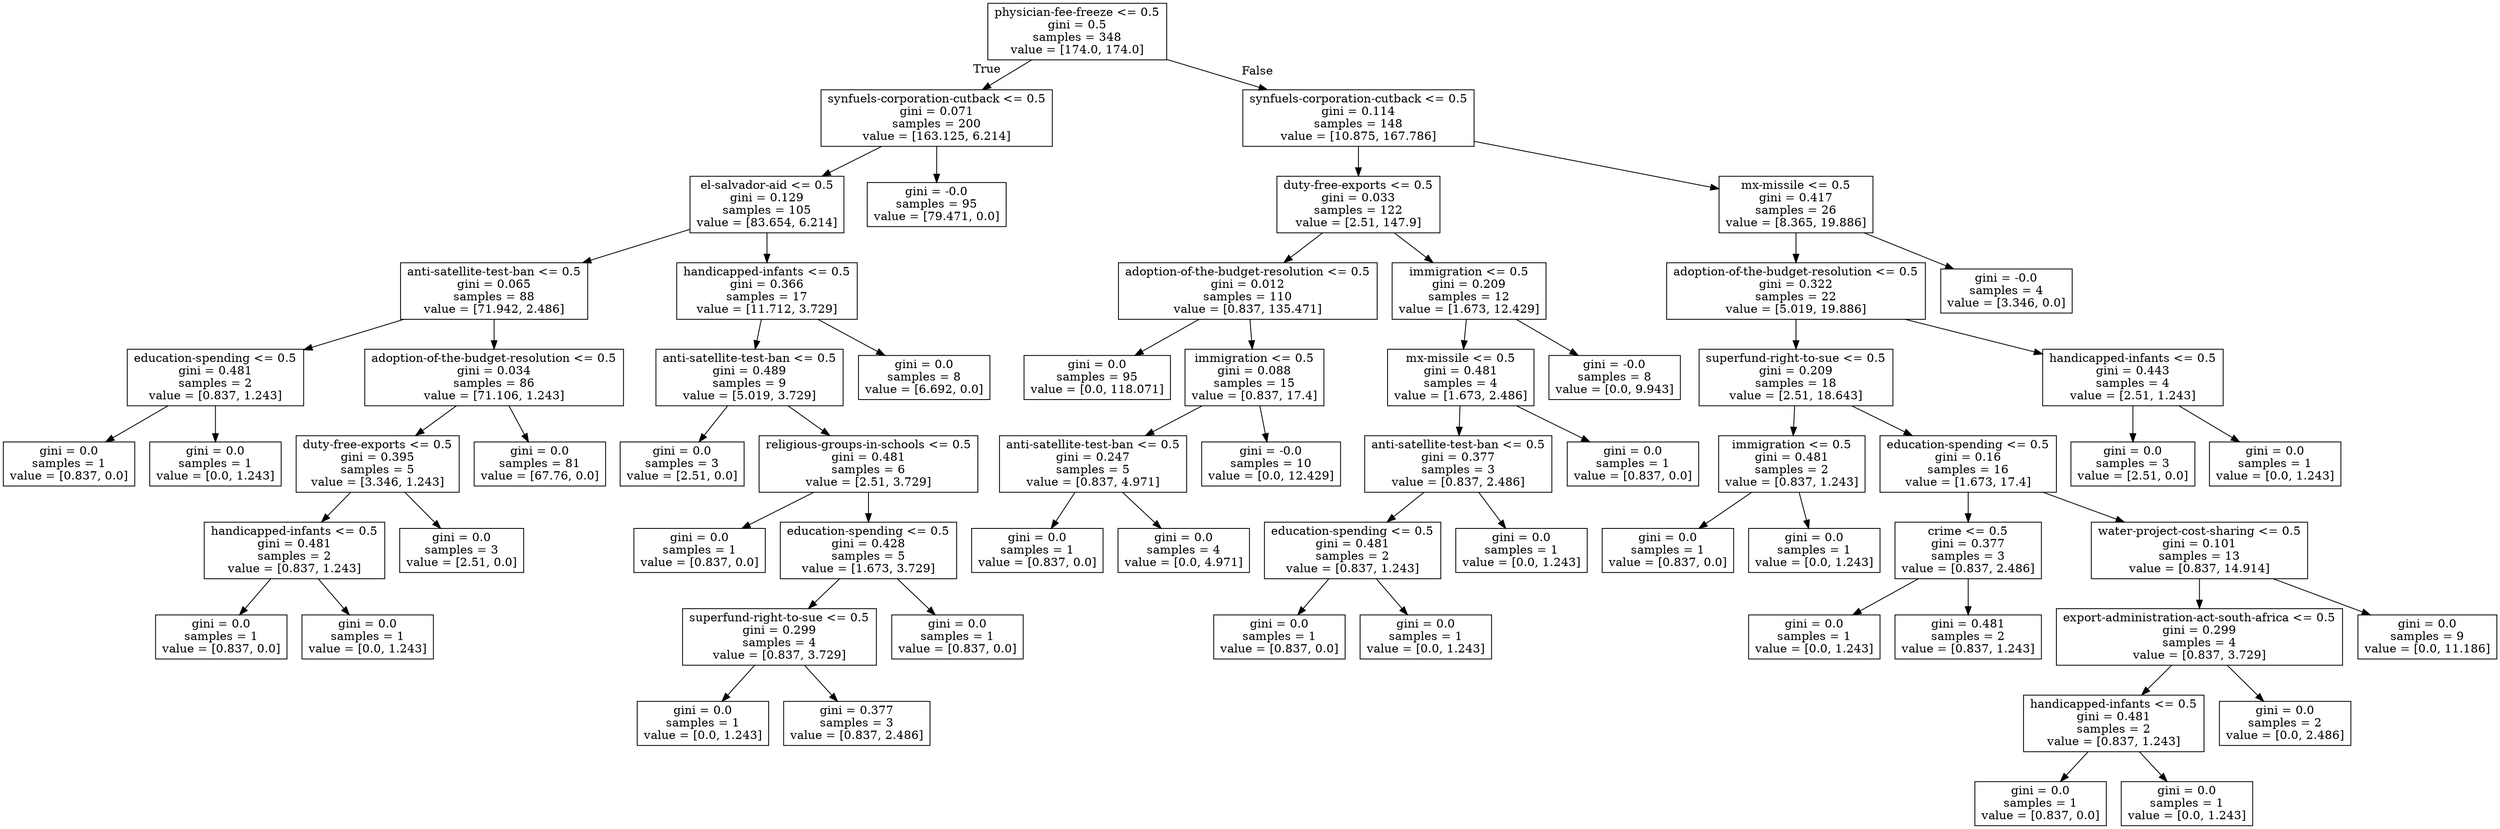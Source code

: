 digraph Tree {
node [shape=box] ;
0 [label="physician-fee-freeze <= 0.5\ngini = 0.5\nsamples = 348\nvalue = [174.0, 174.0]"] ;
1 [label="synfuels-corporation-cutback <= 0.5\ngini = 0.071\nsamples = 200\nvalue = [163.125, 6.214]"] ;
0 -> 1 [labeldistance=2.5, labelangle=45, headlabel="True"] ;
2 [label="el-salvador-aid <= 0.5\ngini = 0.129\nsamples = 105\nvalue = [83.654, 6.214]"] ;
1 -> 2 ;
3 [label="anti-satellite-test-ban <= 0.5\ngini = 0.065\nsamples = 88\nvalue = [71.942, 2.486]"] ;
2 -> 3 ;
4 [label="education-spending <= 0.5\ngini = 0.481\nsamples = 2\nvalue = [0.837, 1.243]"] ;
3 -> 4 ;
5 [label="gini = 0.0\nsamples = 1\nvalue = [0.837, 0.0]"] ;
4 -> 5 ;
6 [label="gini = 0.0\nsamples = 1\nvalue = [0.0, 1.243]"] ;
4 -> 6 ;
7 [label="adoption-of-the-budget-resolution <= 0.5\ngini = 0.034\nsamples = 86\nvalue = [71.106, 1.243]"] ;
3 -> 7 ;
8 [label="duty-free-exports <= 0.5\ngini = 0.395\nsamples = 5\nvalue = [3.346, 1.243]"] ;
7 -> 8 ;
9 [label="handicapped-infants <= 0.5\ngini = 0.481\nsamples = 2\nvalue = [0.837, 1.243]"] ;
8 -> 9 ;
10 [label="gini = 0.0\nsamples = 1\nvalue = [0.837, 0.0]"] ;
9 -> 10 ;
11 [label="gini = 0.0\nsamples = 1\nvalue = [0.0, 1.243]"] ;
9 -> 11 ;
12 [label="gini = 0.0\nsamples = 3\nvalue = [2.51, 0.0]"] ;
8 -> 12 ;
13 [label="gini = 0.0\nsamples = 81\nvalue = [67.76, 0.0]"] ;
7 -> 13 ;
14 [label="handicapped-infants <= 0.5\ngini = 0.366\nsamples = 17\nvalue = [11.712, 3.729]"] ;
2 -> 14 ;
15 [label="anti-satellite-test-ban <= 0.5\ngini = 0.489\nsamples = 9\nvalue = [5.019, 3.729]"] ;
14 -> 15 ;
16 [label="gini = 0.0\nsamples = 3\nvalue = [2.51, 0.0]"] ;
15 -> 16 ;
17 [label="religious-groups-in-schools <= 0.5\ngini = 0.481\nsamples = 6\nvalue = [2.51, 3.729]"] ;
15 -> 17 ;
18 [label="gini = 0.0\nsamples = 1\nvalue = [0.837, 0.0]"] ;
17 -> 18 ;
19 [label="education-spending <= 0.5\ngini = 0.428\nsamples = 5\nvalue = [1.673, 3.729]"] ;
17 -> 19 ;
20 [label="superfund-right-to-sue <= 0.5\ngini = 0.299\nsamples = 4\nvalue = [0.837, 3.729]"] ;
19 -> 20 ;
21 [label="gini = 0.0\nsamples = 1\nvalue = [0.0, 1.243]"] ;
20 -> 21 ;
22 [label="gini = 0.377\nsamples = 3\nvalue = [0.837, 2.486]"] ;
20 -> 22 ;
23 [label="gini = 0.0\nsamples = 1\nvalue = [0.837, 0.0]"] ;
19 -> 23 ;
24 [label="gini = 0.0\nsamples = 8\nvalue = [6.692, 0.0]"] ;
14 -> 24 ;
25 [label="gini = -0.0\nsamples = 95\nvalue = [79.471, 0.0]"] ;
1 -> 25 ;
26 [label="synfuels-corporation-cutback <= 0.5\ngini = 0.114\nsamples = 148\nvalue = [10.875, 167.786]"] ;
0 -> 26 [labeldistance=2.5, labelangle=-45, headlabel="False"] ;
27 [label="duty-free-exports <= 0.5\ngini = 0.033\nsamples = 122\nvalue = [2.51, 147.9]"] ;
26 -> 27 ;
28 [label="adoption-of-the-budget-resolution <= 0.5\ngini = 0.012\nsamples = 110\nvalue = [0.837, 135.471]"] ;
27 -> 28 ;
29 [label="gini = 0.0\nsamples = 95\nvalue = [0.0, 118.071]"] ;
28 -> 29 ;
30 [label="immigration <= 0.5\ngini = 0.088\nsamples = 15\nvalue = [0.837, 17.4]"] ;
28 -> 30 ;
31 [label="anti-satellite-test-ban <= 0.5\ngini = 0.247\nsamples = 5\nvalue = [0.837, 4.971]"] ;
30 -> 31 ;
32 [label="gini = 0.0\nsamples = 1\nvalue = [0.837, 0.0]"] ;
31 -> 32 ;
33 [label="gini = 0.0\nsamples = 4\nvalue = [0.0, 4.971]"] ;
31 -> 33 ;
34 [label="gini = -0.0\nsamples = 10\nvalue = [0.0, 12.429]"] ;
30 -> 34 ;
35 [label="immigration <= 0.5\ngini = 0.209\nsamples = 12\nvalue = [1.673, 12.429]"] ;
27 -> 35 ;
36 [label="mx-missile <= 0.5\ngini = 0.481\nsamples = 4\nvalue = [1.673, 2.486]"] ;
35 -> 36 ;
37 [label="anti-satellite-test-ban <= 0.5\ngini = 0.377\nsamples = 3\nvalue = [0.837, 2.486]"] ;
36 -> 37 ;
38 [label="education-spending <= 0.5\ngini = 0.481\nsamples = 2\nvalue = [0.837, 1.243]"] ;
37 -> 38 ;
39 [label="gini = 0.0\nsamples = 1\nvalue = [0.837, 0.0]"] ;
38 -> 39 ;
40 [label="gini = 0.0\nsamples = 1\nvalue = [0.0, 1.243]"] ;
38 -> 40 ;
41 [label="gini = 0.0\nsamples = 1\nvalue = [0.0, 1.243]"] ;
37 -> 41 ;
42 [label="gini = 0.0\nsamples = 1\nvalue = [0.837, 0.0]"] ;
36 -> 42 ;
43 [label="gini = -0.0\nsamples = 8\nvalue = [0.0, 9.943]"] ;
35 -> 43 ;
44 [label="mx-missile <= 0.5\ngini = 0.417\nsamples = 26\nvalue = [8.365, 19.886]"] ;
26 -> 44 ;
45 [label="adoption-of-the-budget-resolution <= 0.5\ngini = 0.322\nsamples = 22\nvalue = [5.019, 19.886]"] ;
44 -> 45 ;
46 [label="superfund-right-to-sue <= 0.5\ngini = 0.209\nsamples = 18\nvalue = [2.51, 18.643]"] ;
45 -> 46 ;
47 [label="immigration <= 0.5\ngini = 0.481\nsamples = 2\nvalue = [0.837, 1.243]"] ;
46 -> 47 ;
48 [label="gini = 0.0\nsamples = 1\nvalue = [0.837, 0.0]"] ;
47 -> 48 ;
49 [label="gini = 0.0\nsamples = 1\nvalue = [0.0, 1.243]"] ;
47 -> 49 ;
50 [label="education-spending <= 0.5\ngini = 0.16\nsamples = 16\nvalue = [1.673, 17.4]"] ;
46 -> 50 ;
51 [label="crime <= 0.5\ngini = 0.377\nsamples = 3\nvalue = [0.837, 2.486]"] ;
50 -> 51 ;
52 [label="gini = 0.0\nsamples = 1\nvalue = [0.0, 1.243]"] ;
51 -> 52 ;
53 [label="gini = 0.481\nsamples = 2\nvalue = [0.837, 1.243]"] ;
51 -> 53 ;
54 [label="water-project-cost-sharing <= 0.5\ngini = 0.101\nsamples = 13\nvalue = [0.837, 14.914]"] ;
50 -> 54 ;
55 [label="export-administration-act-south-africa <= 0.5\ngini = 0.299\nsamples = 4\nvalue = [0.837, 3.729]"] ;
54 -> 55 ;
56 [label="handicapped-infants <= 0.5\ngini = 0.481\nsamples = 2\nvalue = [0.837, 1.243]"] ;
55 -> 56 ;
57 [label="gini = 0.0\nsamples = 1\nvalue = [0.837, 0.0]"] ;
56 -> 57 ;
58 [label="gini = 0.0\nsamples = 1\nvalue = [0.0, 1.243]"] ;
56 -> 58 ;
59 [label="gini = 0.0\nsamples = 2\nvalue = [0.0, 2.486]"] ;
55 -> 59 ;
60 [label="gini = 0.0\nsamples = 9\nvalue = [0.0, 11.186]"] ;
54 -> 60 ;
61 [label="handicapped-infants <= 0.5\ngini = 0.443\nsamples = 4\nvalue = [2.51, 1.243]"] ;
45 -> 61 ;
62 [label="gini = 0.0\nsamples = 3\nvalue = [2.51, 0.0]"] ;
61 -> 62 ;
63 [label="gini = 0.0\nsamples = 1\nvalue = [0.0, 1.243]"] ;
61 -> 63 ;
64 [label="gini = -0.0\nsamples = 4\nvalue = [3.346, 0.0]"] ;
44 -> 64 ;
}
